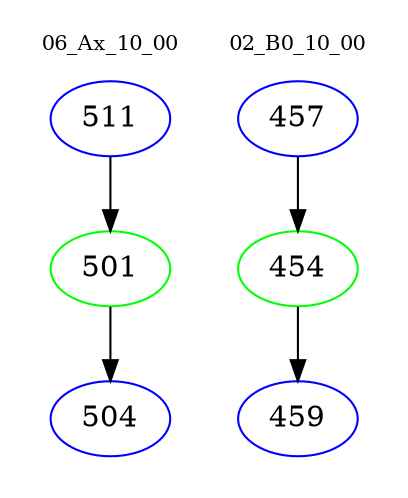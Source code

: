 digraph{
subgraph cluster_0 {
color = white
label = "06_Ax_10_00";
fontsize=10;
T0_511 [label="511", color="blue"]
T0_511 -> T0_501 [color="black"]
T0_501 [label="501", color="green"]
T0_501 -> T0_504 [color="black"]
T0_504 [label="504", color="blue"]
}
subgraph cluster_1 {
color = white
label = "02_B0_10_00";
fontsize=10;
T1_457 [label="457", color="blue"]
T1_457 -> T1_454 [color="black"]
T1_454 [label="454", color="green"]
T1_454 -> T1_459 [color="black"]
T1_459 [label="459", color="blue"]
}
}
